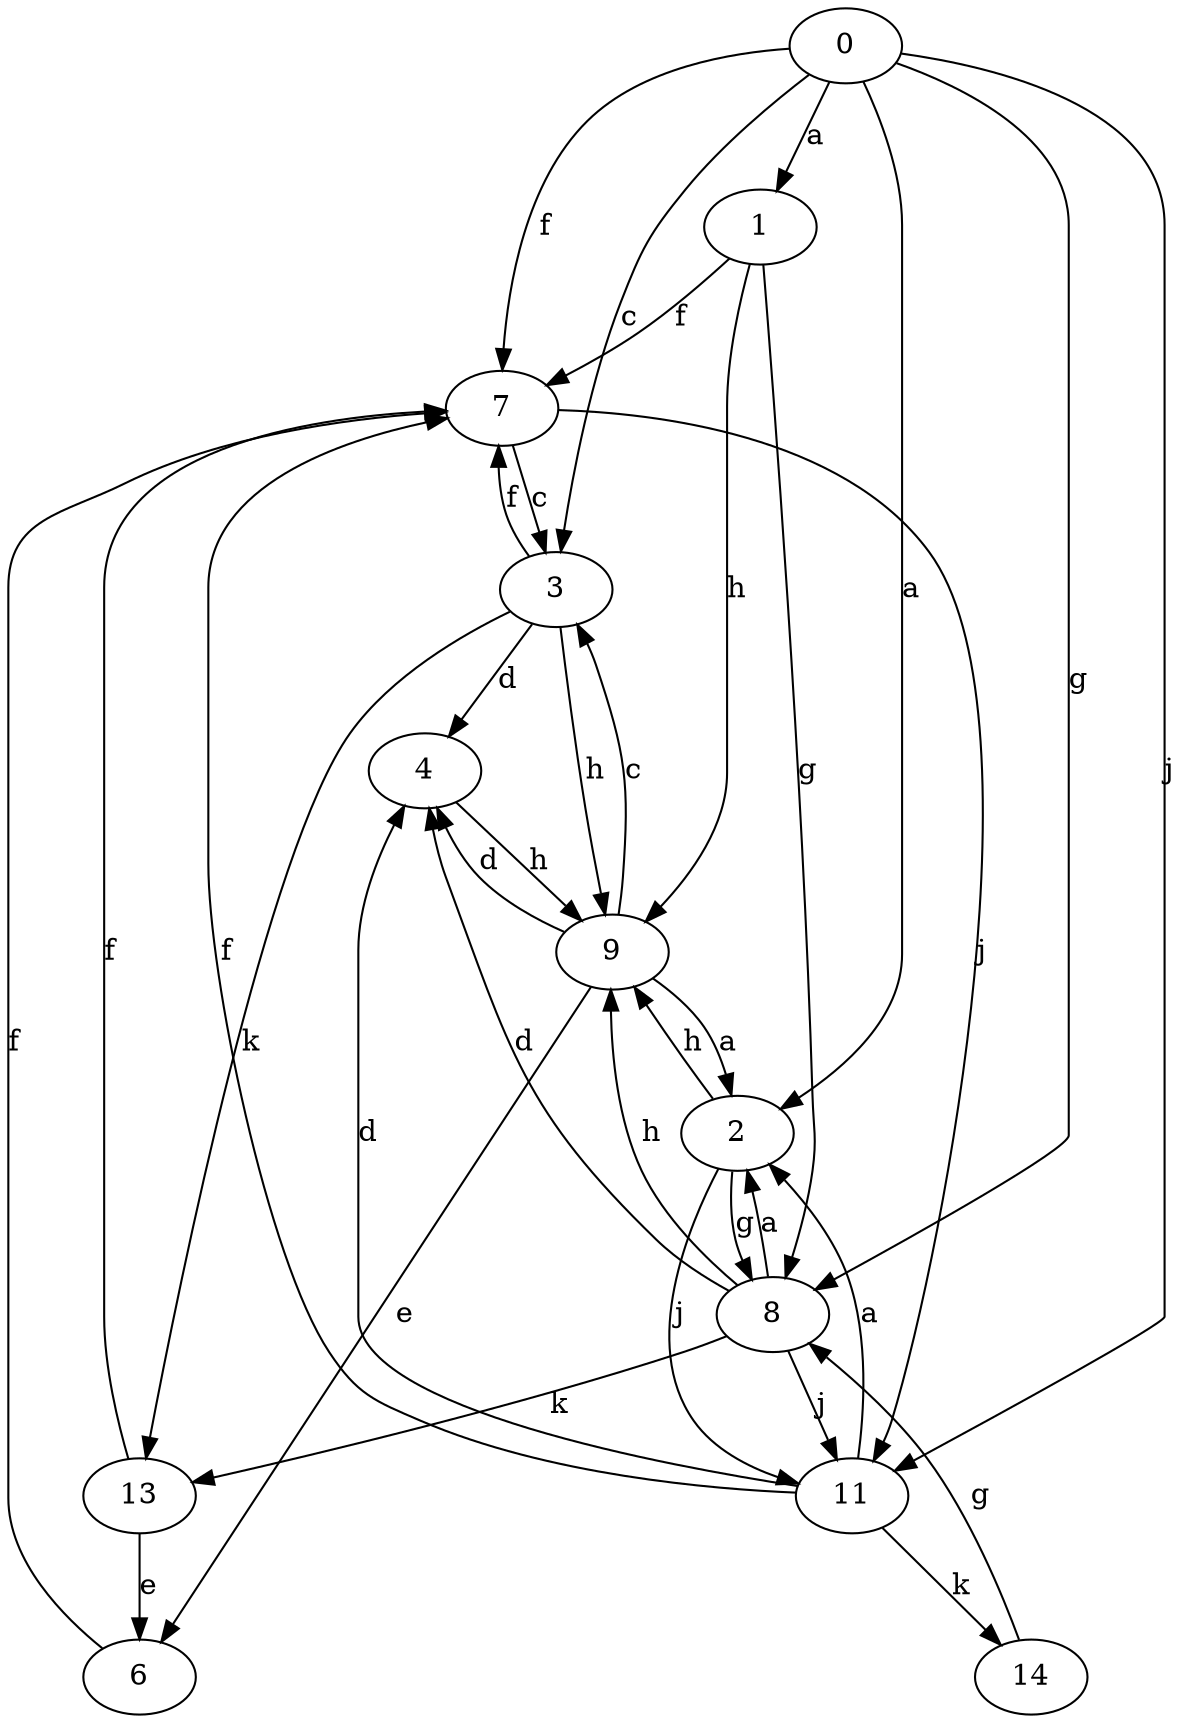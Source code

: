 strict digraph  {
1;
2;
3;
4;
6;
7;
8;
9;
0;
11;
13;
14;
1 -> 7  [label=f];
1 -> 8  [label=g];
1 -> 9  [label=h];
2 -> 8  [label=g];
2 -> 9  [label=h];
2 -> 11  [label=j];
3 -> 4  [label=d];
3 -> 7  [label=f];
3 -> 9  [label=h];
3 -> 13  [label=k];
4 -> 9  [label=h];
6 -> 7  [label=f];
7 -> 3  [label=c];
7 -> 11  [label=j];
8 -> 2  [label=a];
8 -> 4  [label=d];
8 -> 9  [label=h];
8 -> 11  [label=j];
8 -> 13  [label=k];
9 -> 2  [label=a];
9 -> 3  [label=c];
9 -> 4  [label=d];
9 -> 6  [label=e];
0 -> 1  [label=a];
0 -> 2  [label=a];
0 -> 3  [label=c];
0 -> 7  [label=f];
0 -> 8  [label=g];
0 -> 11  [label=j];
11 -> 2  [label=a];
11 -> 4  [label=d];
11 -> 7  [label=f];
11 -> 14  [label=k];
13 -> 6  [label=e];
13 -> 7  [label=f];
14 -> 8  [label=g];
}
